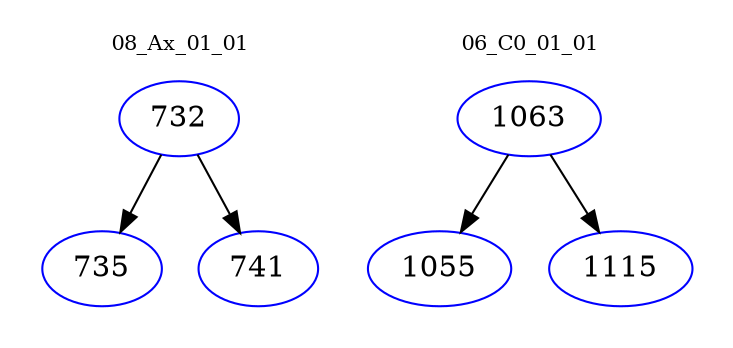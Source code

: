 digraph{
subgraph cluster_0 {
color = white
label = "08_Ax_01_01";
fontsize=10;
T0_732 [label="732", color="blue"]
T0_732 -> T0_735 [color="black"]
T0_735 [label="735", color="blue"]
T0_732 -> T0_741 [color="black"]
T0_741 [label="741", color="blue"]
}
subgraph cluster_1 {
color = white
label = "06_C0_01_01";
fontsize=10;
T1_1063 [label="1063", color="blue"]
T1_1063 -> T1_1055 [color="black"]
T1_1055 [label="1055", color="blue"]
T1_1063 -> T1_1115 [color="black"]
T1_1115 [label="1115", color="blue"]
}
}
